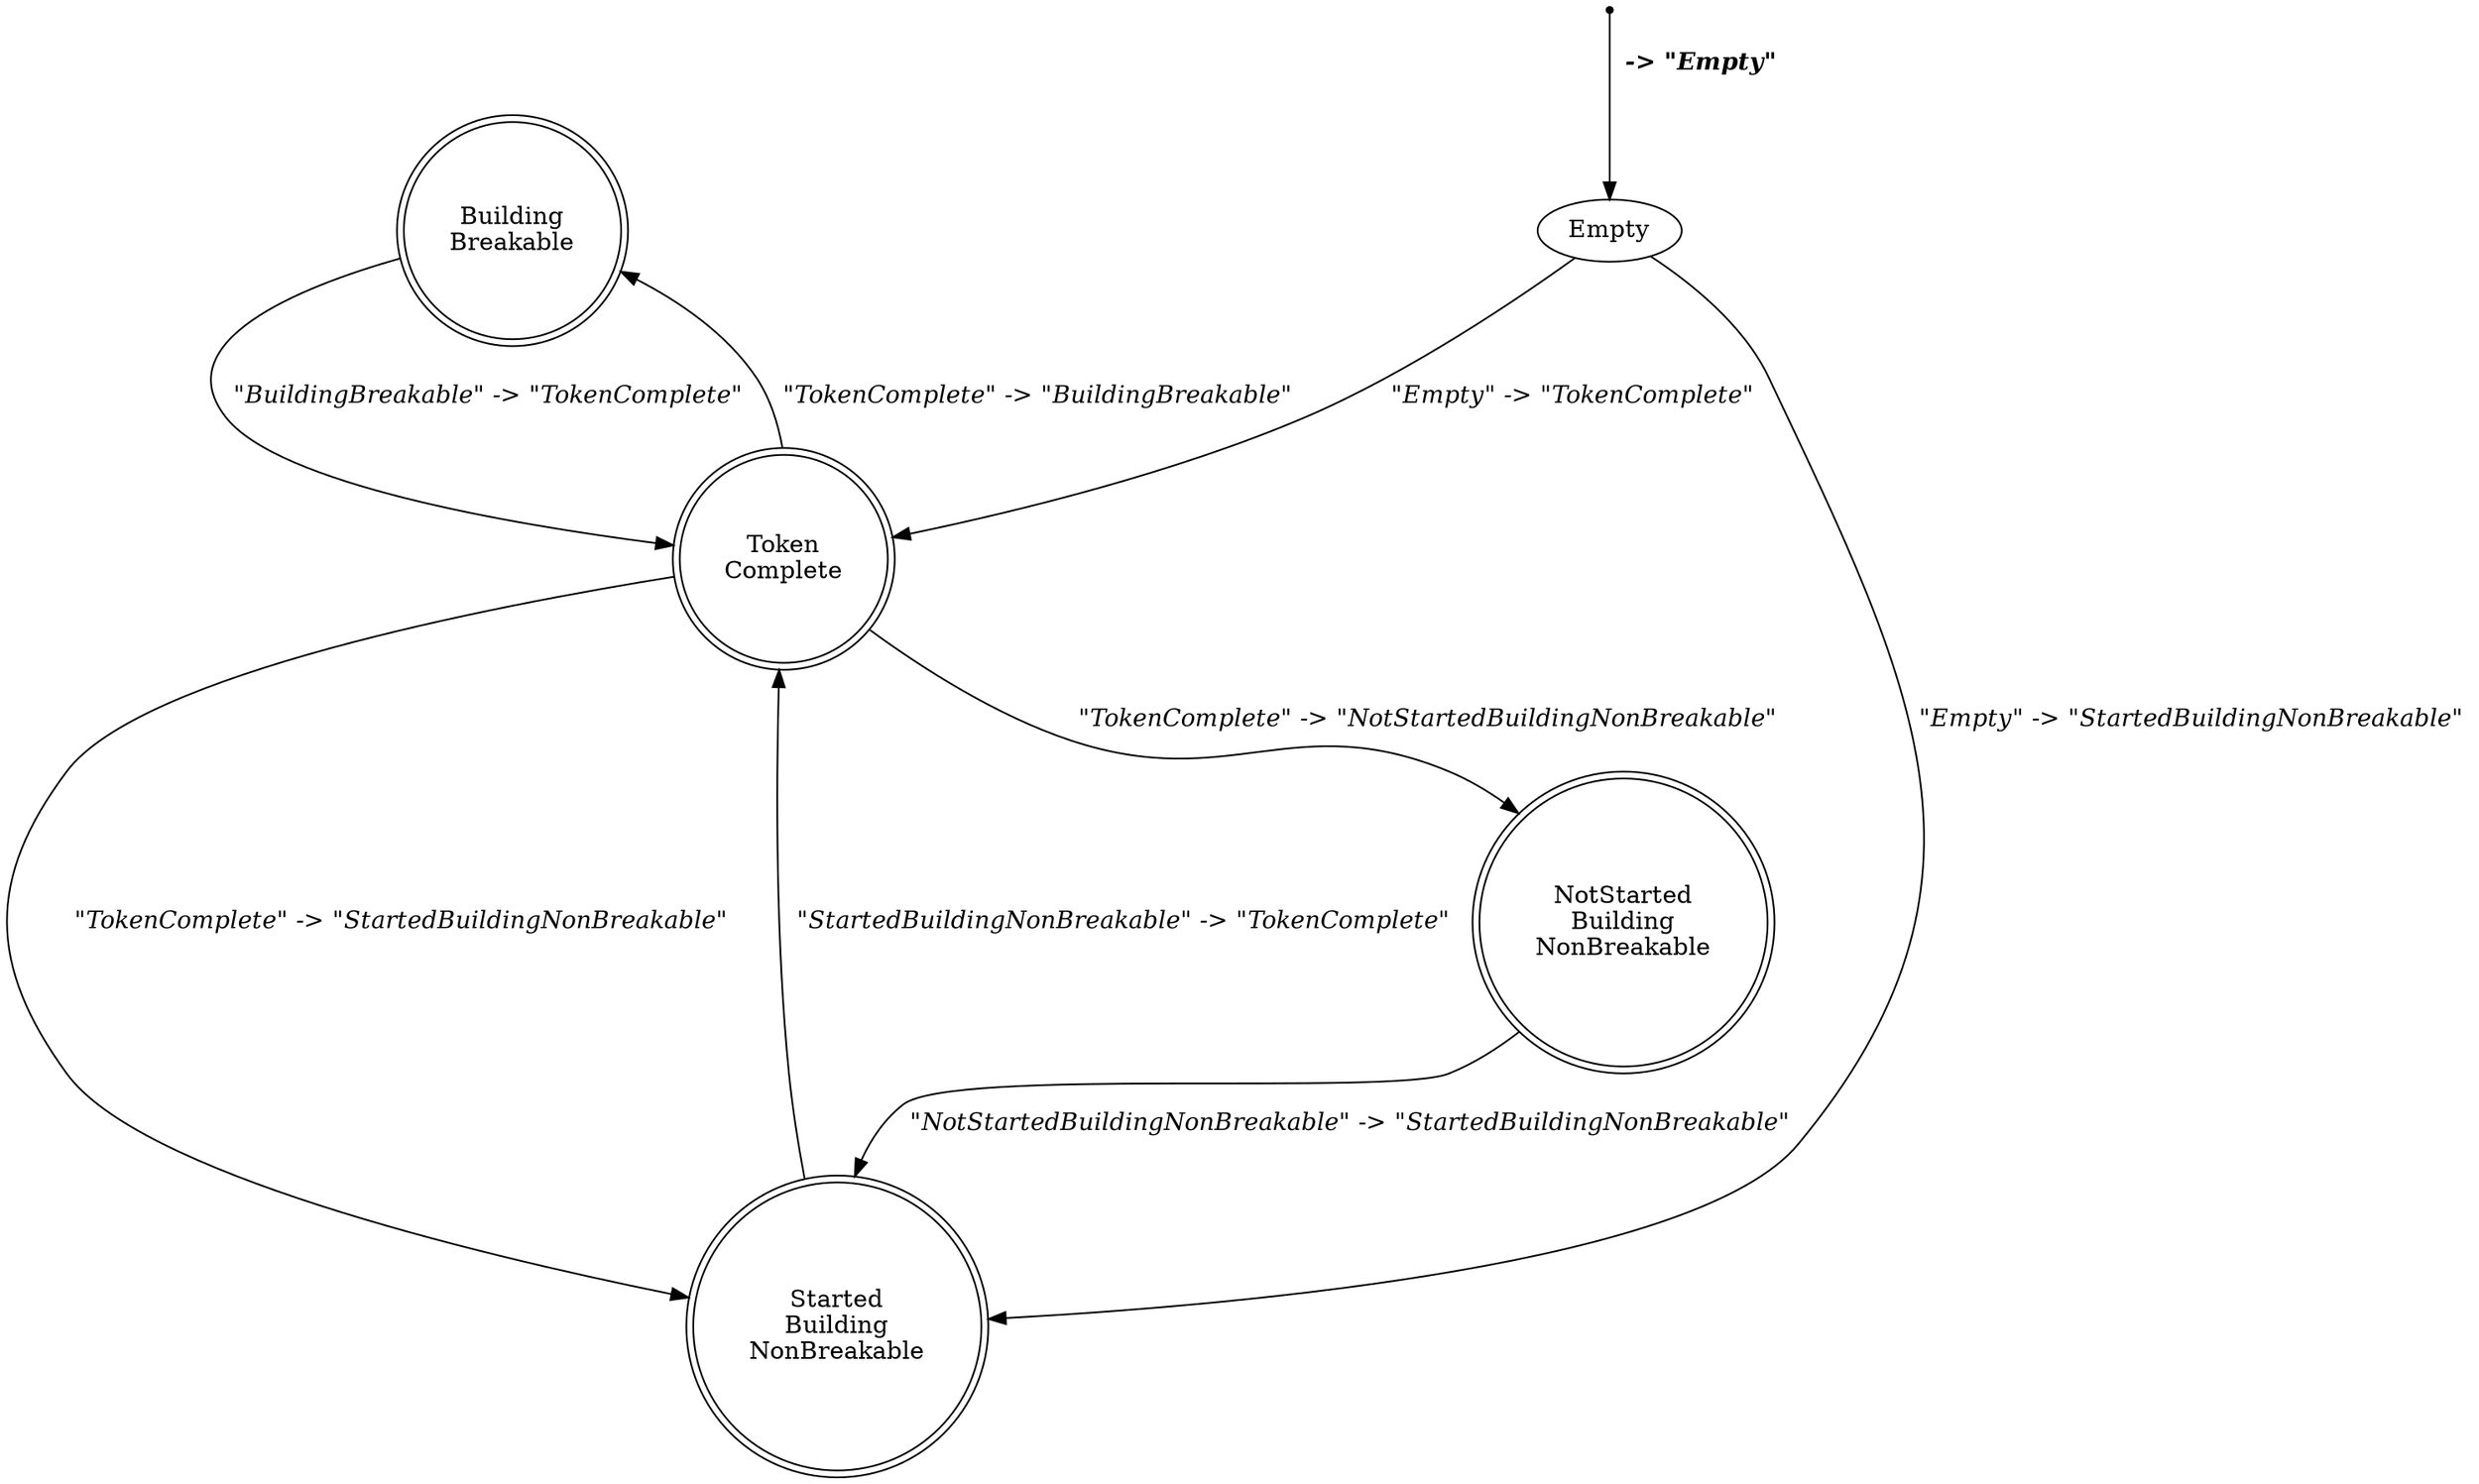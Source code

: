 digraph tokenising_stm {
    BuildingBreakable[label="Building\nBreakable"][shape="doublecircle"];
    Empty[label="Empty"][shape="ellipse"];
    NotStartedBuildingNonBreakable[label="NotStarted\nBuilding\nNonBreakable"][shape="doublecircle"];
    StartedBuildingNonBreakable[label="Started\nBuilding\nNonBreakable"][shape="doublecircle"];
    TokenComplete[label="Token\nComplete"][shape="doublecircle"];
    _start[label="_start"][shape="point"];
    _start -> Empty[label=<<TABLE BORDER="0"><TR><TD><B><I> -&gt; "Empty"</I></B></TD></TR></TABLE>>];
    TokenComplete -> BuildingBreakable[label=<<TABLE BORDER="0"><TR><TD><I>"TokenComplete" -&gt; "BuildingBreakable"</I></TD></TR></TABLE>>];
    TokenComplete -> NotStartedBuildingNonBreakable[label=<<TABLE BORDER="0"><TR><TD><I>"TokenComplete" -&gt; "NotStartedBuildingNonBreakable"</I></TD></TR></TABLE>>];
    Empty -> StartedBuildingNonBreakable[label=<<TABLE BORDER="0"><TR><TD><I>"Empty" -&gt; "StartedBuildingNonBreakable"</I></TD></TR></TABLE>>];
    NotStartedBuildingNonBreakable -> StartedBuildingNonBreakable[label=<<TABLE BORDER="0"><TR><TD><I>"NotStartedBuildingNonBreakable" -&gt; "StartedBuildingNonBreakable"</I></TD></TR></TABLE>>];
    TokenComplete -> StartedBuildingNonBreakable[label=<<TABLE BORDER="0"><TR><TD><I>"TokenComplete" -&gt; "StartedBuildingNonBreakable"</I></TD></TR></TABLE>>];
    Empty -> TokenComplete[label=<<TABLE BORDER="0"><TR><TD><I>"Empty" -&gt; "TokenComplete"</I></TD></TR></TABLE>>];
    BuildingBreakable -> TokenComplete[label=<<TABLE BORDER="0"><TR><TD><I>"BuildingBreakable" -&gt; "TokenComplete"</I></TD></TR></TABLE>>];
    StartedBuildingNonBreakable -> TokenComplete[label=<<TABLE BORDER="0"><TR><TD><I>"StartedBuildingNonBreakable" -&gt; "TokenComplete"</I></TD></TR></TABLE>>];
}
